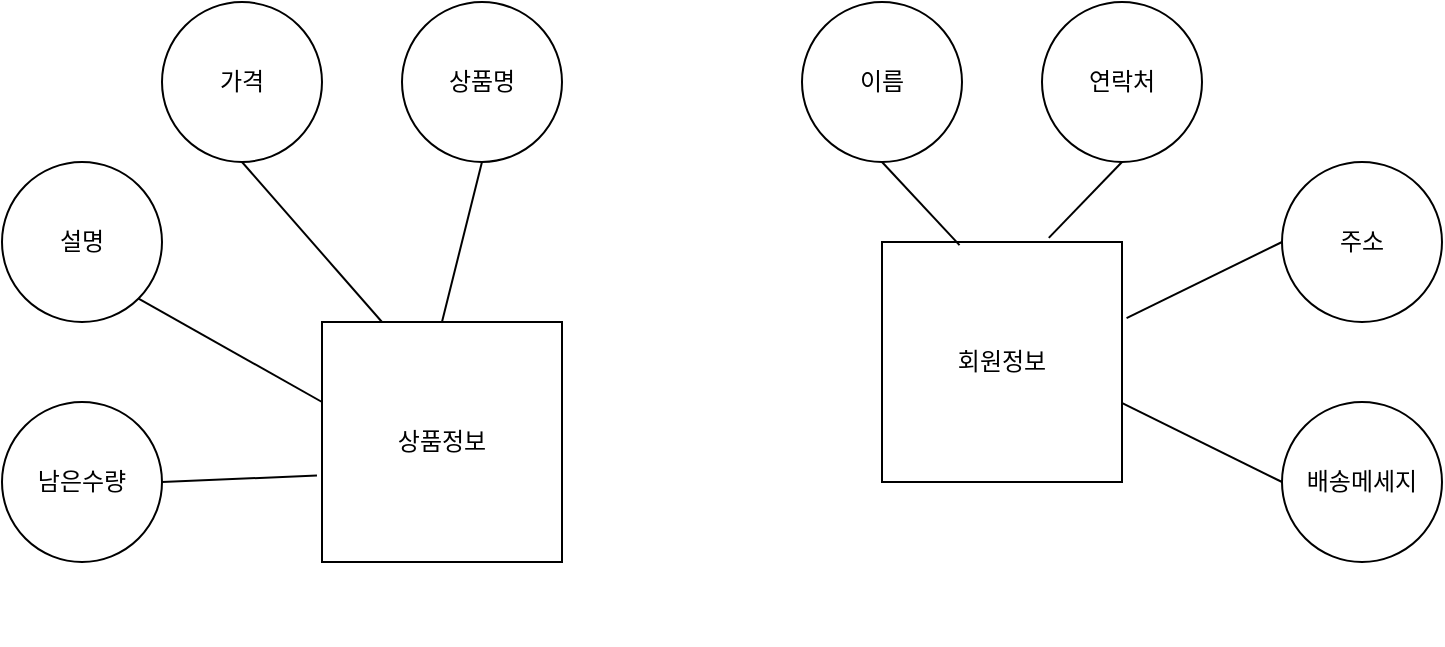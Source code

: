 <mxfile version="13.8.0" type="github">
  <diagram id="x2BrKd-wz-0o-DbK3ciT" name="Page-1">
    <mxGraphModel dx="1646" dy="922" grid="1" gridSize="10" guides="1" tooltips="1" connect="1" arrows="1" fold="1" page="1" pageScale="1" pageWidth="827" pageHeight="1169" math="0" shadow="0">
      <root>
        <mxCell id="0" />
        <mxCell id="1" parent="0" />
        <mxCell id="cxUGnxXR315sWSd6e-1E-1" value="상품정보" style="whiteSpace=wrap;html=1;aspect=fixed;" vertex="1" parent="1">
          <mxGeometry x="120" y="160" width="120" height="120" as="geometry" />
        </mxCell>
        <mxCell id="cxUGnxXR315sWSd6e-1E-2" value="남은수량" style="ellipse;whiteSpace=wrap;html=1;aspect=fixed;" vertex="1" parent="1">
          <mxGeometry x="-40" y="200" width="80" height="80" as="geometry" />
        </mxCell>
        <mxCell id="cxUGnxXR315sWSd6e-1E-3" value="설명" style="ellipse;whiteSpace=wrap;html=1;aspect=fixed;" vertex="1" parent="1">
          <mxGeometry x="-40" y="80" width="80" height="80" as="geometry" />
        </mxCell>
        <mxCell id="cxUGnxXR315sWSd6e-1E-4" value="가격" style="ellipse;whiteSpace=wrap;html=1;aspect=fixed;" vertex="1" parent="1">
          <mxGeometry x="40" width="80" height="80" as="geometry" />
        </mxCell>
        <mxCell id="cxUGnxXR315sWSd6e-1E-5" value="상품명" style="ellipse;whiteSpace=wrap;html=1;aspect=fixed;" vertex="1" parent="1">
          <mxGeometry x="160" width="80" height="80" as="geometry" />
        </mxCell>
        <mxCell id="cxUGnxXR315sWSd6e-1E-6" value="" style="endArrow=none;html=1;exitX=1;exitY=1;exitDx=0;exitDy=0;" edge="1" parent="1" source="cxUGnxXR315sWSd6e-1E-3">
          <mxGeometry width="50" height="50" relative="1" as="geometry">
            <mxPoint x="70" y="250" as="sourcePoint" />
            <mxPoint x="120" y="200" as="targetPoint" />
          </mxGeometry>
        </mxCell>
        <mxCell id="cxUGnxXR315sWSd6e-1E-7" value="" style="endArrow=none;html=1;entryX=0.5;entryY=1;entryDx=0;entryDy=0;exitX=0.25;exitY=0;exitDx=0;exitDy=0;" edge="1" parent="1" source="cxUGnxXR315sWSd6e-1E-1" target="cxUGnxXR315sWSd6e-1E-4">
          <mxGeometry width="50" height="50" relative="1" as="geometry">
            <mxPoint x="120" y="160" as="sourcePoint" />
            <mxPoint x="170" y="110" as="targetPoint" />
          </mxGeometry>
        </mxCell>
        <mxCell id="cxUGnxXR315sWSd6e-1E-8" value="" style="endArrow=none;html=1;exitX=0.5;exitY=0;exitDx=0;exitDy=0;" edge="1" parent="1" source="cxUGnxXR315sWSd6e-1E-1">
          <mxGeometry width="50" height="50" relative="1" as="geometry">
            <mxPoint x="150" y="130" as="sourcePoint" />
            <mxPoint x="200" y="80" as="targetPoint" />
          </mxGeometry>
        </mxCell>
        <mxCell id="cxUGnxXR315sWSd6e-1E-9" value="" style="endArrow=none;html=1;" edge="1" parent="1">
          <mxGeometry width="50" height="50" relative="1" as="geometry">
            <mxPoint x="190" y="320" as="sourcePoint" />
            <mxPoint x="190" y="320" as="targetPoint" />
          </mxGeometry>
        </mxCell>
        <mxCell id="cxUGnxXR315sWSd6e-1E-10" value="" style="endArrow=none;html=1;exitX=1;exitY=0.5;exitDx=0;exitDy=0;entryX=-0.021;entryY=0.64;entryDx=0;entryDy=0;entryPerimeter=0;" edge="1" parent="1" source="cxUGnxXR315sWSd6e-1E-2" target="cxUGnxXR315sWSd6e-1E-1">
          <mxGeometry width="50" height="50" relative="1" as="geometry">
            <mxPoint x="70" y="290" as="sourcePoint" />
            <mxPoint x="120" y="240" as="targetPoint" />
          </mxGeometry>
        </mxCell>
        <mxCell id="cxUGnxXR315sWSd6e-1E-12" value="회원정보" style="whiteSpace=wrap;html=1;aspect=fixed;" vertex="1" parent="1">
          <mxGeometry x="400" y="120" width="120" height="120" as="geometry" />
        </mxCell>
        <mxCell id="cxUGnxXR315sWSd6e-1E-13" value="이름" style="ellipse;whiteSpace=wrap;html=1;aspect=fixed;" vertex="1" parent="1">
          <mxGeometry x="360" width="80" height="80" as="geometry" />
        </mxCell>
        <mxCell id="cxUGnxXR315sWSd6e-1E-14" value="배송메세지" style="ellipse;whiteSpace=wrap;html=1;aspect=fixed;" vertex="1" parent="1">
          <mxGeometry x="600" y="200" width="80" height="80" as="geometry" />
        </mxCell>
        <mxCell id="cxUGnxXR315sWSd6e-1E-15" value="주소" style="ellipse;whiteSpace=wrap;html=1;aspect=fixed;" vertex="1" parent="1">
          <mxGeometry x="600" y="80" width="80" height="80" as="geometry" />
        </mxCell>
        <mxCell id="cxUGnxXR315sWSd6e-1E-16" value="연락처" style="ellipse;whiteSpace=wrap;html=1;aspect=fixed;" vertex="1" parent="1">
          <mxGeometry x="480" width="80" height="80" as="geometry" />
        </mxCell>
        <mxCell id="cxUGnxXR315sWSd6e-1E-18" value="" style="endArrow=none;html=1;exitX=1.019;exitY=0.317;exitDx=0;exitDy=0;exitPerimeter=0;" edge="1" parent="1" source="cxUGnxXR315sWSd6e-1E-12">
          <mxGeometry width="50" height="50" relative="1" as="geometry">
            <mxPoint x="550" y="170" as="sourcePoint" />
            <mxPoint x="600" y="120" as="targetPoint" />
          </mxGeometry>
        </mxCell>
        <mxCell id="cxUGnxXR315sWSd6e-1E-19" value="" style="endArrow=none;html=1;exitX=0.999;exitY=0.67;exitDx=0;exitDy=0;exitPerimeter=0;" edge="1" parent="1" source="cxUGnxXR315sWSd6e-1E-12">
          <mxGeometry width="50" height="50" relative="1" as="geometry">
            <mxPoint x="550" y="290" as="sourcePoint" />
            <mxPoint x="600" y="240" as="targetPoint" />
          </mxGeometry>
        </mxCell>
        <mxCell id="cxUGnxXR315sWSd6e-1E-20" value="" style="endArrow=none;html=1;exitX=0.695;exitY=-0.017;exitDx=0;exitDy=0;exitPerimeter=0;" edge="1" parent="1" source="cxUGnxXR315sWSd6e-1E-12">
          <mxGeometry width="50" height="50" relative="1" as="geometry">
            <mxPoint x="470" y="130" as="sourcePoint" />
            <mxPoint x="520" y="80" as="targetPoint" />
          </mxGeometry>
        </mxCell>
        <mxCell id="cxUGnxXR315sWSd6e-1E-21" value="" style="endArrow=none;html=1;exitX=0.323;exitY=0.013;exitDx=0;exitDy=0;exitPerimeter=0;" edge="1" parent="1" source="cxUGnxXR315sWSd6e-1E-12">
          <mxGeometry width="50" height="50" relative="1" as="geometry">
            <mxPoint x="350" y="130" as="sourcePoint" />
            <mxPoint x="400" y="80" as="targetPoint" />
          </mxGeometry>
        </mxCell>
      </root>
    </mxGraphModel>
  </diagram>
</mxfile>
